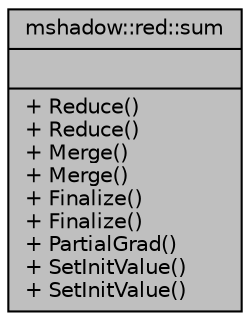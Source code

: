 digraph "mshadow::red::sum"
{
 // LATEX_PDF_SIZE
  edge [fontname="Helvetica",fontsize="10",labelfontname="Helvetica",labelfontsize="10"];
  node [fontname="Helvetica",fontsize="10",shape=record];
  Node1 [label="{mshadow::red::sum\n||+ Reduce()\l+ Reduce()\l+ Merge()\l+ Merge()\l+ Finalize()\l+ Finalize()\l+ PartialGrad()\l+ SetInitValue()\l+ SetInitValue()\l}",height=0.2,width=0.4,color="black", fillcolor="grey75", style="filled", fontcolor="black",tooltip="sum reducer"];
}
